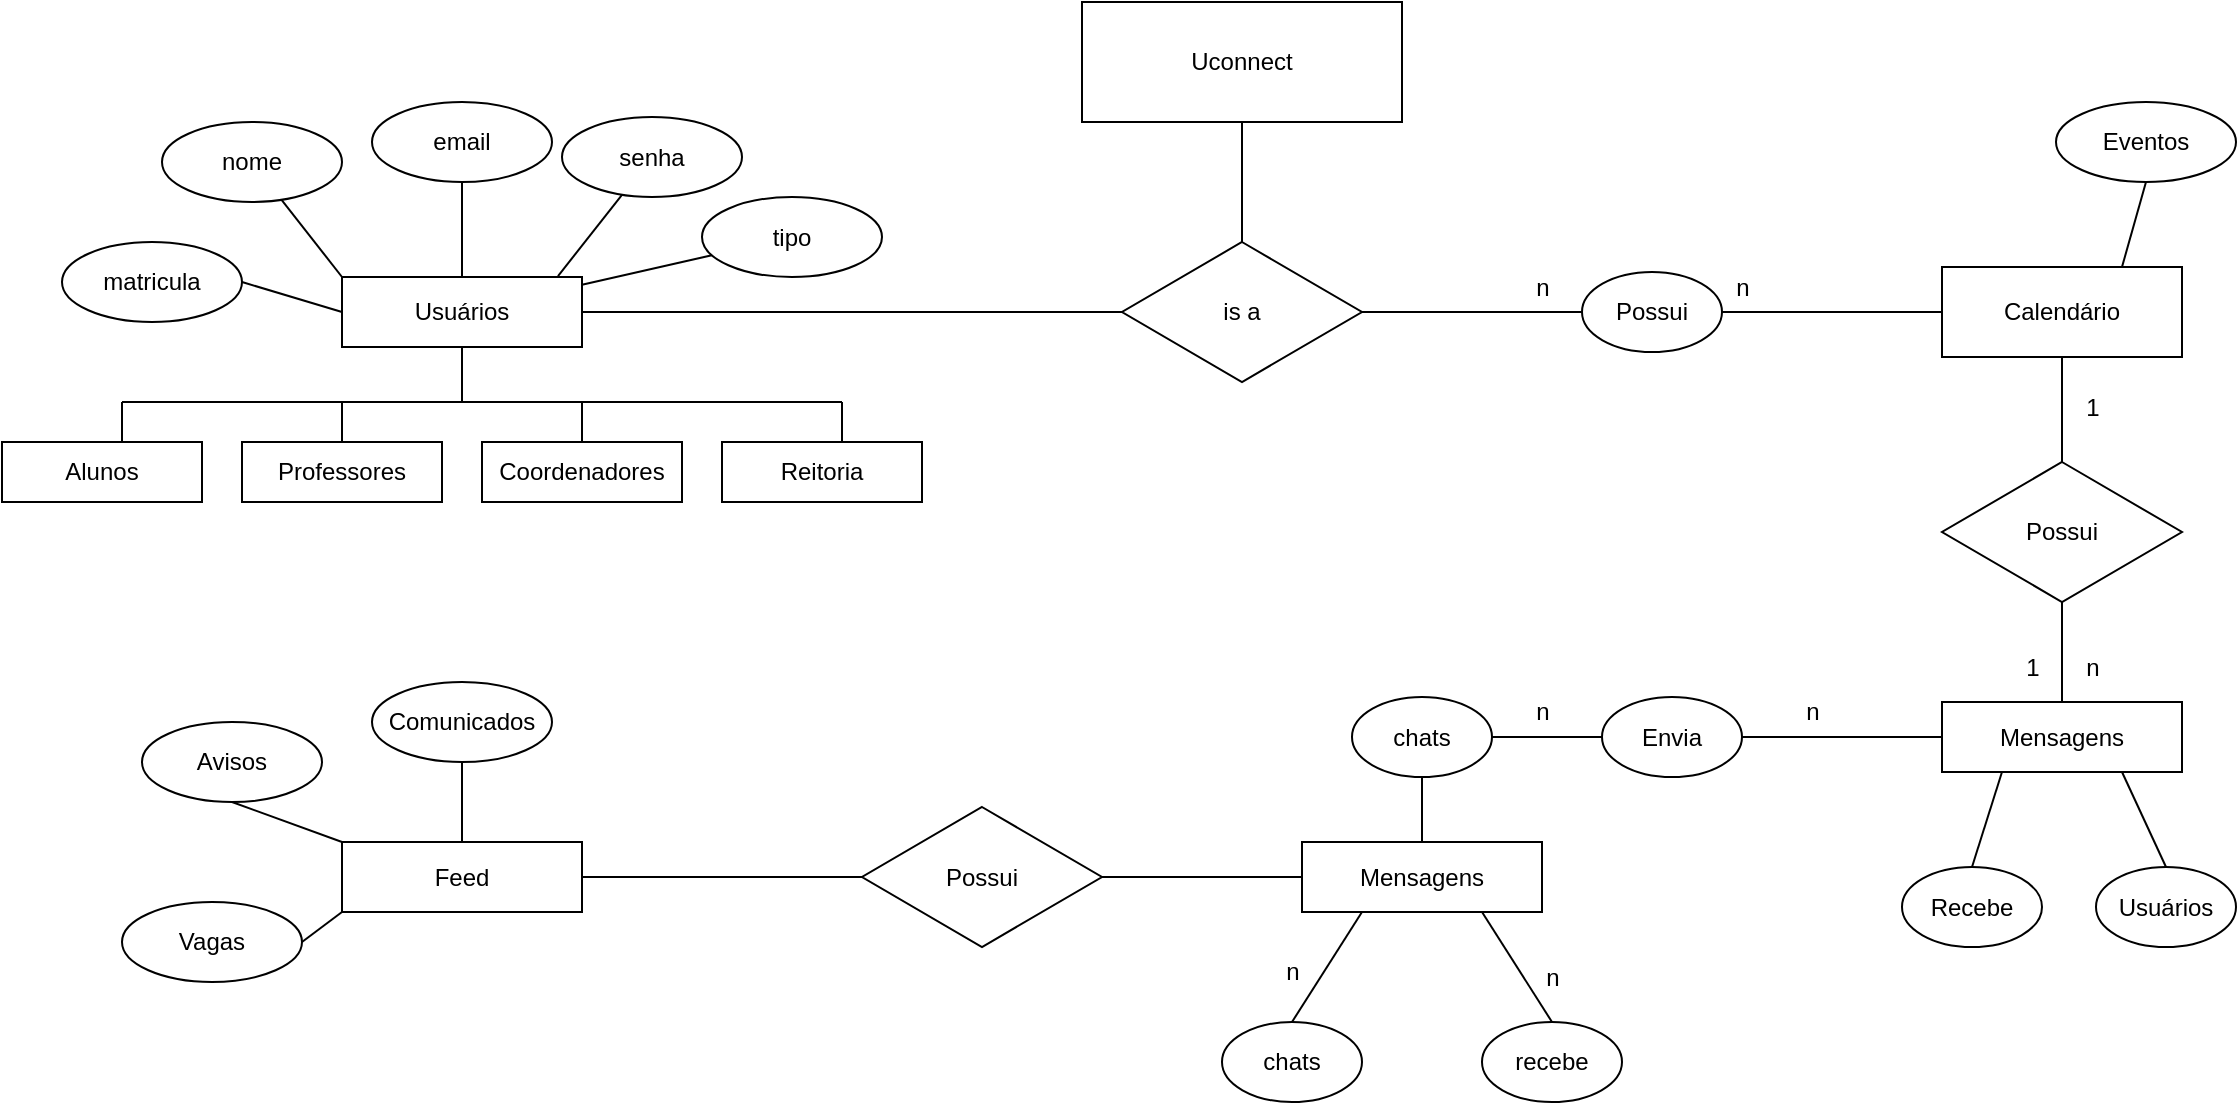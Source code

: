 <mxfile version="26.2.12">
  <diagram name="Página-1" id="XXjMigavx-W10F49XDjn">
    <mxGraphModel dx="2076" dy="1845" grid="1" gridSize="10" guides="1" tooltips="1" connect="1" arrows="1" fold="1" page="1" pageScale="1" pageWidth="827" pageHeight="1169" math="0" shadow="0">
      <root>
        <mxCell id="0" />
        <mxCell id="1" parent="0" />
        <mxCell id="xmNOLHHIbgw2WWlU3eTN-1" value="&lt;font style=&quot;vertical-align: inherit;&quot;&gt;&lt;font style=&quot;vertical-align: inherit;&quot;&gt;Uconnect&lt;/font&gt;&lt;/font&gt;" style="rounded=0;whiteSpace=wrap;html=1;" parent="1" vertex="1">
          <mxGeometry x="320" y="-80" width="160" height="60" as="geometry" />
        </mxCell>
        <mxCell id="xmNOLHHIbgw2WWlU3eTN-2" value="&lt;font style=&quot;vertical-align: inherit;&quot;&gt;&lt;font style=&quot;vertical-align: inherit;&quot;&gt;is a&lt;/font&gt;&lt;/font&gt;" style="rhombus;whiteSpace=wrap;html=1;" parent="1" vertex="1">
          <mxGeometry x="340" y="40" width="120" height="70" as="geometry" />
        </mxCell>
        <mxCell id="xmNOLHHIbgw2WWlU3eTN-4" value="" style="endArrow=none;html=1;rounded=0;entryX=0.5;entryY=1;entryDx=0;entryDy=0;exitX=0.5;exitY=0;exitDx=0;exitDy=0;" parent="1" source="xmNOLHHIbgw2WWlU3eTN-2" target="xmNOLHHIbgw2WWlU3eTN-1" edge="1">
          <mxGeometry width="50" height="50" relative="1" as="geometry">
            <mxPoint x="400" y="30" as="sourcePoint" />
            <mxPoint x="440" y="100" as="targetPoint" />
          </mxGeometry>
        </mxCell>
        <mxCell id="xmNOLHHIbgw2WWlU3eTN-6" value="&lt;font style=&quot;vertical-align: inherit;&quot;&gt;&lt;font style=&quot;vertical-align: inherit;&quot;&gt;Usuários&lt;/font&gt;&lt;/font&gt;" style="rounded=0;whiteSpace=wrap;html=1;" parent="1" vertex="1">
          <mxGeometry x="-50" y="57.5" width="120" height="35" as="geometry" />
        </mxCell>
        <mxCell id="xmNOLHHIbgw2WWlU3eTN-7" value="&lt;font style=&quot;vertical-align: inherit;&quot;&gt;&lt;font style=&quot;vertical-align: inherit;&quot;&gt;matricula&lt;/font&gt;&lt;/font&gt;" style="ellipse;whiteSpace=wrap;html=1;" parent="1" vertex="1">
          <mxGeometry x="-190" y="40" width="90" height="40" as="geometry" />
        </mxCell>
        <mxCell id="xmNOLHHIbgw2WWlU3eTN-8" value="&lt;font style=&quot;vertical-align: inherit;&quot;&gt;&lt;font style=&quot;vertical-align: inherit;&quot;&gt;nome&lt;/font&gt;&lt;/font&gt;" style="ellipse;whiteSpace=wrap;html=1;" parent="1" vertex="1">
          <mxGeometry x="-140" y="-20" width="90" height="40" as="geometry" />
        </mxCell>
        <mxCell id="xmNOLHHIbgw2WWlU3eTN-9" value="&lt;font style=&quot;vertical-align: inherit;&quot;&gt;&lt;font style=&quot;vertical-align: inherit;&quot;&gt;&lt;font style=&quot;vertical-align: inherit;&quot;&gt;&lt;font style=&quot;vertical-align: inherit;&quot;&gt;email&lt;/font&gt;&lt;/font&gt;&lt;/font&gt;&lt;/font&gt;" style="ellipse;whiteSpace=wrap;html=1;" parent="1" vertex="1">
          <mxGeometry x="-35" y="-30" width="90" height="40" as="geometry" />
        </mxCell>
        <mxCell id="xmNOLHHIbgw2WWlU3eTN-10" value="&lt;font style=&quot;vertical-align: inherit;&quot;&gt;&lt;font style=&quot;vertical-align: inherit;&quot;&gt;&lt;font style=&quot;vertical-align: inherit;&quot;&gt;&lt;font style=&quot;vertical-align: inherit;&quot;&gt;&lt;font style=&quot;vertical-align: inherit;&quot;&gt;&lt;font style=&quot;vertical-align: inherit;&quot;&gt;senha&lt;/font&gt;&lt;/font&gt;&lt;/font&gt;&lt;/font&gt;&lt;/font&gt;&lt;/font&gt;" style="ellipse;whiteSpace=wrap;html=1;" parent="1" vertex="1">
          <mxGeometry x="60" y="-22.5" width="90" height="40" as="geometry" />
        </mxCell>
        <mxCell id="xmNOLHHIbgw2WWlU3eTN-11" value="&lt;font style=&quot;vertical-align: inherit;&quot;&gt;&lt;font style=&quot;vertical-align: inherit;&quot;&gt;tipo&lt;/font&gt;&lt;/font&gt;" style="ellipse;whiteSpace=wrap;html=1;" parent="1" vertex="1">
          <mxGeometry x="130" y="17.5" width="90" height="40" as="geometry" />
        </mxCell>
        <mxCell id="xmNOLHHIbgw2WWlU3eTN-12" value="" style="endArrow=none;html=1;rounded=0;" parent="1" source="xmNOLHHIbgw2WWlU3eTN-6" target="xmNOLHHIbgw2WWlU3eTN-11" edge="1">
          <mxGeometry width="50" height="50" relative="1" as="geometry">
            <mxPoint x="250" y="150" as="sourcePoint" />
            <mxPoint x="300" y="100" as="targetPoint" />
          </mxGeometry>
        </mxCell>
        <mxCell id="xmNOLHHIbgw2WWlU3eTN-13" value="" style="endArrow=none;html=1;rounded=0;exitX=0.9;exitY=-0.014;exitDx=0;exitDy=0;exitPerimeter=0;" parent="1" source="xmNOLHHIbgw2WWlU3eTN-6" target="xmNOLHHIbgw2WWlU3eTN-10" edge="1">
          <mxGeometry width="50" height="50" relative="1" as="geometry">
            <mxPoint x="70" y="50" as="sourcePoint" />
            <mxPoint x="300" y="100" as="targetPoint" />
          </mxGeometry>
        </mxCell>
        <mxCell id="xmNOLHHIbgw2WWlU3eTN-14" value="" style="endArrow=none;html=1;rounded=0;exitX=0.5;exitY=0;exitDx=0;exitDy=0;entryX=0.5;entryY=1;entryDx=0;entryDy=0;" parent="1" source="xmNOLHHIbgw2WWlU3eTN-6" target="xmNOLHHIbgw2WWlU3eTN-9" edge="1">
          <mxGeometry width="50" height="50" relative="1" as="geometry">
            <mxPoint x="250" y="150" as="sourcePoint" />
            <mxPoint x="300" y="100" as="targetPoint" />
          </mxGeometry>
        </mxCell>
        <mxCell id="xmNOLHHIbgw2WWlU3eTN-15" value="" style="endArrow=none;html=1;rounded=0;exitX=0;exitY=0;exitDx=0;exitDy=0;" parent="1" source="xmNOLHHIbgw2WWlU3eTN-6" target="xmNOLHHIbgw2WWlU3eTN-8" edge="1">
          <mxGeometry width="50" height="50" relative="1" as="geometry">
            <mxPoint x="250" y="150" as="sourcePoint" />
            <mxPoint x="300" y="100" as="targetPoint" />
          </mxGeometry>
        </mxCell>
        <mxCell id="xmNOLHHIbgw2WWlU3eTN-16" value="" style="endArrow=none;html=1;rounded=0;exitX=0;exitY=0.5;exitDx=0;exitDy=0;entryX=1;entryY=0.5;entryDx=0;entryDy=0;" parent="1" source="xmNOLHHIbgw2WWlU3eTN-6" target="xmNOLHHIbgw2WWlU3eTN-7" edge="1">
          <mxGeometry width="50" height="50" relative="1" as="geometry">
            <mxPoint x="250" y="150" as="sourcePoint" />
            <mxPoint x="300" y="100" as="targetPoint" />
          </mxGeometry>
        </mxCell>
        <mxCell id="xmNOLHHIbgw2WWlU3eTN-17" value="" style="endArrow=none;html=1;rounded=0;exitX=1;exitY=0.5;exitDx=0;exitDy=0;" parent="1" source="xmNOLHHIbgw2WWlU3eTN-6" target="xmNOLHHIbgw2WWlU3eTN-2" edge="1">
          <mxGeometry width="50" height="50" relative="1" as="geometry">
            <mxPoint x="250" y="150" as="sourcePoint" />
            <mxPoint x="300" y="100" as="targetPoint" />
          </mxGeometry>
        </mxCell>
        <mxCell id="xmNOLHHIbgw2WWlU3eTN-18" value="&lt;font style=&quot;vertical-align: inherit;&quot;&gt;&lt;font style=&quot;vertical-align: inherit;&quot;&gt;Alunos&lt;/font&gt;&lt;/font&gt;" style="rounded=0;whiteSpace=wrap;html=1;" parent="1" vertex="1">
          <mxGeometry x="-220" y="140" width="100" height="30" as="geometry" />
        </mxCell>
        <mxCell id="xmNOLHHIbgw2WWlU3eTN-19" value="&lt;font style=&quot;vertical-align: inherit;&quot;&gt;&lt;font style=&quot;vertical-align: inherit;&quot;&gt;Professores&lt;/font&gt;&lt;/font&gt;" style="rounded=0;whiteSpace=wrap;html=1;" parent="1" vertex="1">
          <mxGeometry x="-100" y="140" width="100" height="30" as="geometry" />
        </mxCell>
        <mxCell id="xmNOLHHIbgw2WWlU3eTN-20" value="&lt;font style=&quot;vertical-align: inherit;&quot;&gt;&lt;font style=&quot;vertical-align: inherit;&quot;&gt;Coordenadores&lt;/font&gt;&lt;/font&gt;" style="rounded=0;whiteSpace=wrap;html=1;" parent="1" vertex="1">
          <mxGeometry x="20" y="140" width="100" height="30" as="geometry" />
        </mxCell>
        <mxCell id="xmNOLHHIbgw2WWlU3eTN-21" value="&lt;font style=&quot;vertical-align: inherit;&quot;&gt;&lt;font style=&quot;vertical-align: inherit;&quot;&gt;&lt;font style=&quot;vertical-align: inherit;&quot;&gt;&lt;font style=&quot;vertical-align: inherit;&quot;&gt;Reitoria&lt;/font&gt;&lt;/font&gt;&lt;/font&gt;&lt;/font&gt;" style="rounded=0;whiteSpace=wrap;html=1;" parent="1" vertex="1">
          <mxGeometry x="140" y="140" width="100" height="30" as="geometry" />
        </mxCell>
        <mxCell id="xmNOLHHIbgw2WWlU3eTN-22" value="" style="endArrow=none;html=1;rounded=0;entryX=0.5;entryY=1;entryDx=0;entryDy=0;" parent="1" target="xmNOLHHIbgw2WWlU3eTN-6" edge="1">
          <mxGeometry width="50" height="50" relative="1" as="geometry">
            <mxPoint x="10" y="120" as="sourcePoint" />
            <mxPoint x="160" y="100" as="targetPoint" />
          </mxGeometry>
        </mxCell>
        <mxCell id="xmNOLHHIbgw2WWlU3eTN-23" value="" style="endArrow=none;html=1;rounded=0;" parent="1" edge="1">
          <mxGeometry width="50" height="50" relative="1" as="geometry">
            <mxPoint x="-160" y="120" as="sourcePoint" />
            <mxPoint x="200" y="120" as="targetPoint" />
          </mxGeometry>
        </mxCell>
        <mxCell id="xmNOLHHIbgw2WWlU3eTN-24" value="" style="endArrow=none;html=1;rounded=0;" parent="1" edge="1">
          <mxGeometry width="50" height="50" relative="1" as="geometry">
            <mxPoint x="200" y="140" as="sourcePoint" />
            <mxPoint x="200" y="120" as="targetPoint" />
          </mxGeometry>
        </mxCell>
        <mxCell id="xmNOLHHIbgw2WWlU3eTN-25" value="" style="endArrow=none;html=1;rounded=0;exitX=0.5;exitY=0;exitDx=0;exitDy=0;" parent="1" source="xmNOLHHIbgw2WWlU3eTN-20" edge="1">
          <mxGeometry width="50" height="50" relative="1" as="geometry">
            <mxPoint x="110" y="150" as="sourcePoint" />
            <mxPoint x="70" y="120" as="targetPoint" />
          </mxGeometry>
        </mxCell>
        <mxCell id="xmNOLHHIbgw2WWlU3eTN-27" value="" style="endArrow=none;html=1;rounded=0;exitX=0.5;exitY=0;exitDx=0;exitDy=0;" parent="1" source="xmNOLHHIbgw2WWlU3eTN-19" edge="1">
          <mxGeometry width="50" height="50" relative="1" as="geometry">
            <mxPoint x="110" y="150" as="sourcePoint" />
            <mxPoint x="-50" y="120" as="targetPoint" />
          </mxGeometry>
        </mxCell>
        <mxCell id="xmNOLHHIbgw2WWlU3eTN-28" value="" style="endArrow=none;html=1;rounded=0;" parent="1" edge="1">
          <mxGeometry width="50" height="50" relative="1" as="geometry">
            <mxPoint x="-160" y="140" as="sourcePoint" />
            <mxPoint x="-160" y="120" as="targetPoint" />
          </mxGeometry>
        </mxCell>
        <mxCell id="xmNOLHHIbgw2WWlU3eTN-31" value="" style="endArrow=none;html=1;rounded=0;exitX=1;exitY=0.5;exitDx=0;exitDy=0;entryX=0;entryY=0.5;entryDx=0;entryDy=0;" parent="1" source="xmNOLHHIbgw2WWlU3eTN-2" target="xmNOLHHIbgw2WWlU3eTN-32" edge="1">
          <mxGeometry width="50" height="50" relative="1" as="geometry">
            <mxPoint x="590" y="150" as="sourcePoint" />
            <mxPoint x="560" y="80" as="targetPoint" />
          </mxGeometry>
        </mxCell>
        <mxCell id="xmNOLHHIbgw2WWlU3eTN-32" value="&lt;font style=&quot;vertical-align: inherit;&quot;&gt;&lt;font style=&quot;vertical-align: inherit;&quot;&gt;Possui&lt;/font&gt;&lt;/font&gt;" style="ellipse;whiteSpace=wrap;html=1;" parent="1" vertex="1">
          <mxGeometry x="570" y="55" width="70" height="40" as="geometry" />
        </mxCell>
        <mxCell id="xmNOLHHIbgw2WWlU3eTN-34" value="&lt;font style=&quot;vertical-align: inherit;&quot;&gt;&lt;font style=&quot;vertical-align: inherit;&quot;&gt;Calendário&lt;/font&gt;&lt;/font&gt;" style="rounded=0;whiteSpace=wrap;html=1;" parent="1" vertex="1">
          <mxGeometry x="750" y="52.5" width="120" height="45" as="geometry" />
        </mxCell>
        <mxCell id="xmNOLHHIbgw2WWlU3eTN-35" value="" style="endArrow=none;html=1;rounded=0;entryX=0;entryY=0.5;entryDx=0;entryDy=0;exitX=1;exitY=0.5;exitDx=0;exitDy=0;" parent="1" source="xmNOLHHIbgw2WWlU3eTN-32" target="xmNOLHHIbgw2WWlU3eTN-34" edge="1">
          <mxGeometry width="50" height="50" relative="1" as="geometry">
            <mxPoint x="590" y="150" as="sourcePoint" />
            <mxPoint x="640" y="100" as="targetPoint" />
          </mxGeometry>
        </mxCell>
        <mxCell id="xmNOLHHIbgw2WWlU3eTN-37" value="&lt;font style=&quot;vertical-align: inherit;&quot;&gt;&lt;font style=&quot;vertical-align: inherit;&quot;&gt;&lt;font style=&quot;vertical-align: inherit;&quot;&gt;&lt;font style=&quot;vertical-align: inherit;&quot;&gt;Eventos&lt;/font&gt;&lt;/font&gt;&lt;/font&gt;&lt;/font&gt;" style="ellipse;whiteSpace=wrap;html=1;" parent="1" vertex="1">
          <mxGeometry x="807" y="-30" width="90" height="40" as="geometry" />
        </mxCell>
        <mxCell id="xmNOLHHIbgw2WWlU3eTN-39" value="&lt;font style=&quot;vertical-align: inherit;&quot;&gt;&lt;font style=&quot;vertical-align: inherit;&quot;&gt;Feed&lt;/font&gt;&lt;/font&gt;" style="rounded=0;whiteSpace=wrap;html=1;" parent="1" vertex="1">
          <mxGeometry x="-50" y="340" width="120" height="35" as="geometry" />
        </mxCell>
        <mxCell id="xmNOLHHIbgw2WWlU3eTN-41" value="&lt;font style=&quot;vertical-align: inherit;&quot;&gt;&lt;font style=&quot;vertical-align: inherit;&quot;&gt;&lt;font style=&quot;vertical-align: inherit;&quot;&gt;&lt;font style=&quot;vertical-align: inherit;&quot;&gt;Comunicados&lt;/font&gt;&lt;/font&gt;&lt;/font&gt;&lt;/font&gt;" style="ellipse;whiteSpace=wrap;html=1;" parent="1" vertex="1">
          <mxGeometry x="-35" y="260" width="90" height="40" as="geometry" />
        </mxCell>
        <mxCell id="xmNOLHHIbgw2WWlU3eTN-43" value="&lt;font style=&quot;vertical-align: inherit;&quot;&gt;&lt;font style=&quot;vertical-align: inherit;&quot;&gt;Avisos&lt;/font&gt;&lt;/font&gt;" style="ellipse;whiteSpace=wrap;html=1;" parent="1" vertex="1">
          <mxGeometry x="-150" y="280" width="90" height="40" as="geometry" />
        </mxCell>
        <mxCell id="xmNOLHHIbgw2WWlU3eTN-44" value="&lt;font style=&quot;vertical-align: inherit;&quot;&gt;&lt;font style=&quot;vertical-align: inherit;&quot;&gt;Vagas&lt;/font&gt;&lt;/font&gt;" style="ellipse;whiteSpace=wrap;html=1;" parent="1" vertex="1">
          <mxGeometry x="-160" y="370" width="90" height="40" as="geometry" />
        </mxCell>
        <mxCell id="xmNOLHHIbgw2WWlU3eTN-45" value="" style="endArrow=none;html=1;rounded=0;entryX=0.5;entryY=1;entryDx=0;entryDy=0;exitX=0.5;exitY=0;exitDx=0;exitDy=0;" parent="1" source="xmNOLHHIbgw2WWlU3eTN-39" target="xmNOLHHIbgw2WWlU3eTN-41" edge="1">
          <mxGeometry width="50" height="50" relative="1" as="geometry">
            <mxPoint x="25" y="340" as="sourcePoint" />
            <mxPoint x="130" y="250" as="targetPoint" />
          </mxGeometry>
        </mxCell>
        <mxCell id="xmNOLHHIbgw2WWlU3eTN-46" value="" style="endArrow=none;html=1;rounded=0;entryX=0.5;entryY=1;entryDx=0;entryDy=0;exitX=0;exitY=0;exitDx=0;exitDy=0;" parent="1" source="xmNOLHHIbgw2WWlU3eTN-39" target="xmNOLHHIbgw2WWlU3eTN-43" edge="1">
          <mxGeometry width="50" height="50" relative="1" as="geometry">
            <mxPoint x="80" y="300" as="sourcePoint" />
            <mxPoint x="130" y="250" as="targetPoint" />
          </mxGeometry>
        </mxCell>
        <mxCell id="xmNOLHHIbgw2WWlU3eTN-47" value="" style="endArrow=none;html=1;rounded=0;exitX=1;exitY=0.5;exitDx=0;exitDy=0;entryX=0;entryY=1;entryDx=0;entryDy=0;" parent="1" source="xmNOLHHIbgw2WWlU3eTN-44" target="xmNOLHHIbgw2WWlU3eTN-39" edge="1">
          <mxGeometry width="50" height="50" relative="1" as="geometry">
            <mxPoint x="80" y="300" as="sourcePoint" />
            <mxPoint x="130" y="250" as="targetPoint" />
          </mxGeometry>
        </mxCell>
        <mxCell id="xmNOLHHIbgw2WWlU3eTN-48" value="" style="endArrow=none;html=1;rounded=0;entryX=0;entryY=0.5;entryDx=0;entryDy=0;exitX=1;exitY=0.5;exitDx=0;exitDy=0;" parent="1" source="xmNOLHHIbgw2WWlU3eTN-39" target="xmNOLHHIbgw2WWlU3eTN-50" edge="1">
          <mxGeometry width="50" height="50" relative="1" as="geometry">
            <mxPoint x="80" y="300" as="sourcePoint" />
            <mxPoint x="225.714" y="324.286" as="targetPoint" />
          </mxGeometry>
        </mxCell>
        <mxCell id="xmNOLHHIbgw2WWlU3eTN-50" value="&lt;font style=&quot;vertical-align: inherit;&quot;&gt;&lt;font style=&quot;vertical-align: inherit;&quot;&gt;Possui&lt;/font&gt;&lt;/font&gt;" style="rhombus;whiteSpace=wrap;html=1;" parent="1" vertex="1">
          <mxGeometry x="210" y="322.5" width="120" height="70" as="geometry" />
        </mxCell>
        <mxCell id="xmNOLHHIbgw2WWlU3eTN-51" value="&lt;font style=&quot;vertical-align: inherit;&quot;&gt;&lt;font style=&quot;vertical-align: inherit;&quot;&gt;Mensagens&lt;/font&gt;&lt;/font&gt;" style="rounded=0;whiteSpace=wrap;html=1;" parent="1" vertex="1">
          <mxGeometry x="430" y="340" width="120" height="35" as="geometry" />
        </mxCell>
        <mxCell id="xmNOLHHIbgw2WWlU3eTN-52" value="" style="endArrow=none;html=1;rounded=0;entryX=0;entryY=0.5;entryDx=0;entryDy=0;exitX=1;exitY=0.5;exitDx=0;exitDy=0;" parent="1" source="xmNOLHHIbgw2WWlU3eTN-50" target="xmNOLHHIbgw2WWlU3eTN-51" edge="1">
          <mxGeometry width="50" height="50" relative="1" as="geometry">
            <mxPoint x="80" y="300" as="sourcePoint" />
            <mxPoint x="130" y="250" as="targetPoint" />
          </mxGeometry>
        </mxCell>
        <mxCell id="xmNOLHHIbgw2WWlU3eTN-53" value="&lt;font style=&quot;vertical-align: inherit;&quot;&gt;&lt;font style=&quot;vertical-align: inherit;&quot;&gt;chats&lt;/font&gt;&lt;/font&gt;" style="ellipse;whiteSpace=wrap;html=1;" parent="1" vertex="1">
          <mxGeometry x="390" y="430" width="70" height="40" as="geometry" />
        </mxCell>
        <mxCell id="xmNOLHHIbgw2WWlU3eTN-54" value="&lt;font style=&quot;vertical-align: inherit;&quot;&gt;&lt;font style=&quot;vertical-align: inherit;&quot;&gt;recebe&lt;/font&gt;&lt;/font&gt;" style="ellipse;whiteSpace=wrap;html=1;" parent="1" vertex="1">
          <mxGeometry x="520" y="430" width="70" height="40" as="geometry" />
        </mxCell>
        <mxCell id="xmNOLHHIbgw2WWlU3eTN-55" value="" style="endArrow=none;html=1;rounded=0;exitX=0.5;exitY=0;exitDx=0;exitDy=0;entryX=0.25;entryY=1;entryDx=0;entryDy=0;" parent="1" source="xmNOLHHIbgw2WWlU3eTN-53" target="xmNOLHHIbgw2WWlU3eTN-51" edge="1">
          <mxGeometry width="50" height="50" relative="1" as="geometry">
            <mxPoint x="540" y="320" as="sourcePoint" />
            <mxPoint x="590" y="270" as="targetPoint" />
          </mxGeometry>
        </mxCell>
        <mxCell id="xmNOLHHIbgw2WWlU3eTN-56" value="" style="endArrow=none;html=1;rounded=0;exitX=0.5;exitY=0;exitDx=0;exitDy=0;entryX=0.75;entryY=1;entryDx=0;entryDy=0;" parent="1" source="xmNOLHHIbgw2WWlU3eTN-54" target="xmNOLHHIbgw2WWlU3eTN-51" edge="1">
          <mxGeometry width="50" height="50" relative="1" as="geometry">
            <mxPoint x="540" y="320" as="sourcePoint" />
            <mxPoint x="590" y="270" as="targetPoint" />
          </mxGeometry>
        </mxCell>
        <mxCell id="xmNOLHHIbgw2WWlU3eTN-57" value="&lt;font style=&quot;vertical-align: inherit;&quot;&gt;&lt;font style=&quot;vertical-align: inherit;&quot;&gt;n&lt;/font&gt;&lt;/font&gt;" style="text;html=1;align=center;verticalAlign=middle;resizable=0;points=[];autosize=1;strokeColor=none;fillColor=none;" parent="1" vertex="1">
          <mxGeometry x="410" y="390" width="30" height="30" as="geometry" />
        </mxCell>
        <mxCell id="xmNOLHHIbgw2WWlU3eTN-58" value="&lt;font style=&quot;vertical-align: inherit;&quot;&gt;&lt;font style=&quot;vertical-align: inherit;&quot;&gt;n&lt;/font&gt;&lt;/font&gt;" style="text;html=1;align=center;verticalAlign=middle;resizable=0;points=[];autosize=1;strokeColor=none;fillColor=none;" parent="1" vertex="1">
          <mxGeometry x="540" y="392.5" width="30" height="30" as="geometry" />
        </mxCell>
        <mxCell id="xmNOLHHIbgw2WWlU3eTN-59" value="" style="endArrow=none;html=1;rounded=0;exitX=0.5;exitY=0;exitDx=0;exitDy=0;" parent="1" source="xmNOLHHIbgw2WWlU3eTN-60" edge="1">
          <mxGeometry width="50" height="50" relative="1" as="geometry">
            <mxPoint x="540" y="320" as="sourcePoint" />
            <mxPoint x="490" y="280" as="targetPoint" />
          </mxGeometry>
        </mxCell>
        <mxCell id="xmNOLHHIbgw2WWlU3eTN-61" value="" style="endArrow=none;html=1;rounded=0;exitX=0.5;exitY=0;exitDx=0;exitDy=0;" parent="1" source="xmNOLHHIbgw2WWlU3eTN-51" target="xmNOLHHIbgw2WWlU3eTN-60" edge="1">
          <mxGeometry width="50" height="50" relative="1" as="geometry">
            <mxPoint x="490" y="340" as="sourcePoint" />
            <mxPoint x="490" y="280" as="targetPoint" />
          </mxGeometry>
        </mxCell>
        <mxCell id="xmNOLHHIbgw2WWlU3eTN-60" value="&lt;font style=&quot;vertical-align: inherit;&quot;&gt;&lt;font style=&quot;vertical-align: inherit;&quot;&gt;chats&lt;/font&gt;&lt;/font&gt;" style="ellipse;whiteSpace=wrap;html=1;" parent="1" vertex="1">
          <mxGeometry x="455" y="267.5" width="70" height="40" as="geometry" />
        </mxCell>
        <mxCell id="xmNOLHHIbgw2WWlU3eTN-62" value="&lt;font style=&quot;vertical-align: inherit;&quot;&gt;&lt;font style=&quot;vertical-align: inherit;&quot;&gt;Envia&lt;/font&gt;&lt;/font&gt;" style="ellipse;whiteSpace=wrap;html=1;" parent="1" vertex="1">
          <mxGeometry x="580" y="267.5" width="70" height="40" as="geometry" />
        </mxCell>
        <mxCell id="xmNOLHHIbgw2WWlU3eTN-63" value="" style="endArrow=none;html=1;rounded=0;exitX=1;exitY=0.5;exitDx=0;exitDy=0;" parent="1" source="xmNOLHHIbgw2WWlU3eTN-60" target="xmNOLHHIbgw2WWlU3eTN-62" edge="1">
          <mxGeometry width="50" height="50" relative="1" as="geometry">
            <mxPoint x="540" y="320" as="sourcePoint" />
            <mxPoint x="590" y="270" as="targetPoint" />
          </mxGeometry>
        </mxCell>
        <mxCell id="xmNOLHHIbgw2WWlU3eTN-64" value="&lt;font style=&quot;vertical-align: inherit;&quot;&gt;&lt;font style=&quot;vertical-align: inherit;&quot;&gt;n&lt;/font&gt;&lt;/font&gt;" style="text;html=1;align=center;verticalAlign=middle;resizable=0;points=[];autosize=1;strokeColor=none;fillColor=none;" parent="1" vertex="1">
          <mxGeometry x="535" y="260" width="30" height="30" as="geometry" />
        </mxCell>
        <mxCell id="xmNOLHHIbgw2WWlU3eTN-65" value="&lt;font style=&quot;vertical-align: inherit;&quot;&gt;&lt;font style=&quot;vertical-align: inherit;&quot;&gt;Mensagens&lt;/font&gt;&lt;/font&gt;" style="rounded=0;whiteSpace=wrap;html=1;" parent="1" vertex="1">
          <mxGeometry x="750" y="270" width="120" height="35" as="geometry" />
        </mxCell>
        <mxCell id="xmNOLHHIbgw2WWlU3eTN-66" value="" style="endArrow=none;html=1;rounded=0;entryX=0;entryY=0.5;entryDx=0;entryDy=0;" parent="1" source="xmNOLHHIbgw2WWlU3eTN-62" target="xmNOLHHIbgw2WWlU3eTN-65" edge="1">
          <mxGeometry width="50" height="50" relative="1" as="geometry">
            <mxPoint x="540" y="320" as="sourcePoint" />
            <mxPoint x="590" y="270" as="targetPoint" />
          </mxGeometry>
        </mxCell>
        <mxCell id="xmNOLHHIbgw2WWlU3eTN-67" value="&lt;font style=&quot;vertical-align: inherit;&quot;&gt;&lt;font style=&quot;vertical-align: inherit;&quot;&gt;Recebe&lt;/font&gt;&lt;/font&gt;" style="ellipse;whiteSpace=wrap;html=1;" parent="1" vertex="1">
          <mxGeometry x="730" y="352.5" width="70" height="40" as="geometry" />
        </mxCell>
        <mxCell id="xmNOLHHIbgw2WWlU3eTN-68" value="&lt;font style=&quot;vertical-align: inherit;&quot;&gt;&lt;font style=&quot;vertical-align: inherit;&quot;&gt;&lt;font style=&quot;vertical-align: inherit;&quot;&gt;&lt;font style=&quot;vertical-align: inherit;&quot;&gt;Usuários&lt;/font&gt;&lt;/font&gt;&lt;/font&gt;&lt;/font&gt;" style="ellipse;whiteSpace=wrap;html=1;" parent="1" vertex="1">
          <mxGeometry x="827" y="352.5" width="70" height="40" as="geometry" />
        </mxCell>
        <mxCell id="xmNOLHHIbgw2WWlU3eTN-69" value="" style="endArrow=none;html=1;rounded=0;entryX=0.25;entryY=1;entryDx=0;entryDy=0;exitX=0.5;exitY=0;exitDx=0;exitDy=0;" parent="1" source="xmNOLHHIbgw2WWlU3eTN-67" target="xmNOLHHIbgw2WWlU3eTN-65" edge="1">
          <mxGeometry width="50" height="50" relative="1" as="geometry">
            <mxPoint x="540" y="320" as="sourcePoint" />
            <mxPoint x="590" y="270" as="targetPoint" />
          </mxGeometry>
        </mxCell>
        <mxCell id="xmNOLHHIbgw2WWlU3eTN-70" value="" style="endArrow=none;html=1;rounded=0;entryX=0.75;entryY=1;entryDx=0;entryDy=0;exitX=0.5;exitY=0;exitDx=0;exitDy=0;" parent="1" source="xmNOLHHIbgw2WWlU3eTN-68" target="xmNOLHHIbgw2WWlU3eTN-65" edge="1">
          <mxGeometry width="50" height="50" relative="1" as="geometry">
            <mxPoint x="540" y="320" as="sourcePoint" />
            <mxPoint x="590" y="270" as="targetPoint" />
          </mxGeometry>
        </mxCell>
        <mxCell id="xmNOLHHIbgw2WWlU3eTN-71" value="&lt;font style=&quot;vertical-align: inherit;&quot;&gt;&lt;font style=&quot;vertical-align: inherit;&quot;&gt;n&lt;/font&gt;&lt;/font&gt;" style="text;html=1;align=center;verticalAlign=middle;resizable=0;points=[];autosize=1;strokeColor=none;fillColor=none;" parent="1" vertex="1">
          <mxGeometry x="670" y="260" width="30" height="30" as="geometry" />
        </mxCell>
        <mxCell id="xmNOLHHIbgw2WWlU3eTN-72" value="&lt;font style=&quot;vertical-align: inherit;&quot;&gt;&lt;font style=&quot;vertical-align: inherit;&quot;&gt;Possui&lt;/font&gt;&lt;/font&gt;" style="rhombus;whiteSpace=wrap;html=1;" parent="1" vertex="1">
          <mxGeometry x="750" y="150" width="120" height="70" as="geometry" />
        </mxCell>
        <mxCell id="xmNOLHHIbgw2WWlU3eTN-73" value="" style="endArrow=none;html=1;rounded=0;entryX=0.5;entryY=0;entryDx=0;entryDy=0;" parent="1" source="xmNOLHHIbgw2WWlU3eTN-34" target="xmNOLHHIbgw2WWlU3eTN-72" edge="1">
          <mxGeometry width="50" height="50" relative="1" as="geometry">
            <mxPoint x="540" y="320" as="sourcePoint" />
            <mxPoint x="590" y="270" as="targetPoint" />
          </mxGeometry>
        </mxCell>
        <mxCell id="xmNOLHHIbgw2WWlU3eTN-74" value="" style="endArrow=none;html=1;rounded=0;exitX=0.5;exitY=1;exitDx=0;exitDy=0;entryX=0.5;entryY=0;entryDx=0;entryDy=0;" parent="1" source="xmNOLHHIbgw2WWlU3eTN-72" target="xmNOLHHIbgw2WWlU3eTN-65" edge="1">
          <mxGeometry width="50" height="50" relative="1" as="geometry">
            <mxPoint x="540" y="320" as="sourcePoint" />
            <mxPoint x="590" y="270" as="targetPoint" />
          </mxGeometry>
        </mxCell>
        <mxCell id="xmNOLHHIbgw2WWlU3eTN-75" value="&lt;font style=&quot;vertical-align: inherit;&quot;&gt;&lt;font style=&quot;vertical-align: inherit;&quot;&gt;1&lt;/font&gt;&lt;/font&gt;" style="text;html=1;align=center;verticalAlign=middle;resizable=0;points=[];autosize=1;strokeColor=none;fillColor=none;" parent="1" vertex="1">
          <mxGeometry x="780" y="237.5" width="30" height="30" as="geometry" />
        </mxCell>
        <mxCell id="xmNOLHHIbgw2WWlU3eTN-76" value="&lt;font style=&quot;vertical-align: inherit;&quot;&gt;&lt;font style=&quot;vertical-align: inherit;&quot;&gt;n&lt;/font&gt;&lt;/font&gt;" style="text;html=1;align=center;verticalAlign=middle;resizable=0;points=[];autosize=1;strokeColor=none;fillColor=none;" parent="1" vertex="1">
          <mxGeometry x="810" y="237.5" width="30" height="30" as="geometry" />
        </mxCell>
        <mxCell id="xmNOLHHIbgw2WWlU3eTN-77" value="&lt;font style=&quot;vertical-align: inherit;&quot;&gt;&lt;font style=&quot;vertical-align: inherit;&quot;&gt;1&lt;/font&gt;&lt;/font&gt;" style="text;html=1;align=center;verticalAlign=middle;resizable=0;points=[];autosize=1;strokeColor=none;fillColor=none;" parent="1" vertex="1">
          <mxGeometry x="810" y="108" width="30" height="30" as="geometry" />
        </mxCell>
        <mxCell id="n9gVkUT_TrZV7uCSKe-V-1" value="" style="endArrow=none;html=1;rounded=0;entryX=0.5;entryY=1;entryDx=0;entryDy=0;exitX=0.75;exitY=0;exitDx=0;exitDy=0;" edge="1" parent="1" source="xmNOLHHIbgw2WWlU3eTN-34" target="xmNOLHHIbgw2WWlU3eTN-37">
          <mxGeometry width="50" height="50" relative="1" as="geometry">
            <mxPoint x="760" y="110" as="sourcePoint" />
            <mxPoint x="810" y="60" as="targetPoint" />
          </mxGeometry>
        </mxCell>
        <mxCell id="n9gVkUT_TrZV7uCSKe-V-2" value="&lt;font style=&quot;vertical-align: inherit;&quot;&gt;&lt;font style=&quot;vertical-align: inherit;&quot;&gt;n&lt;/font&gt;&lt;/font&gt;" style="text;html=1;align=center;verticalAlign=middle;resizable=0;points=[];autosize=1;strokeColor=none;fillColor=none;" vertex="1" parent="1">
          <mxGeometry x="635" y="48" width="30" height="30" as="geometry" />
        </mxCell>
        <mxCell id="n9gVkUT_TrZV7uCSKe-V-3" value="&lt;font style=&quot;vertical-align: inherit;&quot;&gt;&lt;font style=&quot;vertical-align: inherit;&quot;&gt;n&lt;/font&gt;&lt;/font&gt;" style="text;html=1;align=center;verticalAlign=middle;resizable=0;points=[];autosize=1;strokeColor=none;fillColor=none;" vertex="1" parent="1">
          <mxGeometry x="535" y="48" width="30" height="30" as="geometry" />
        </mxCell>
      </root>
    </mxGraphModel>
  </diagram>
</mxfile>

